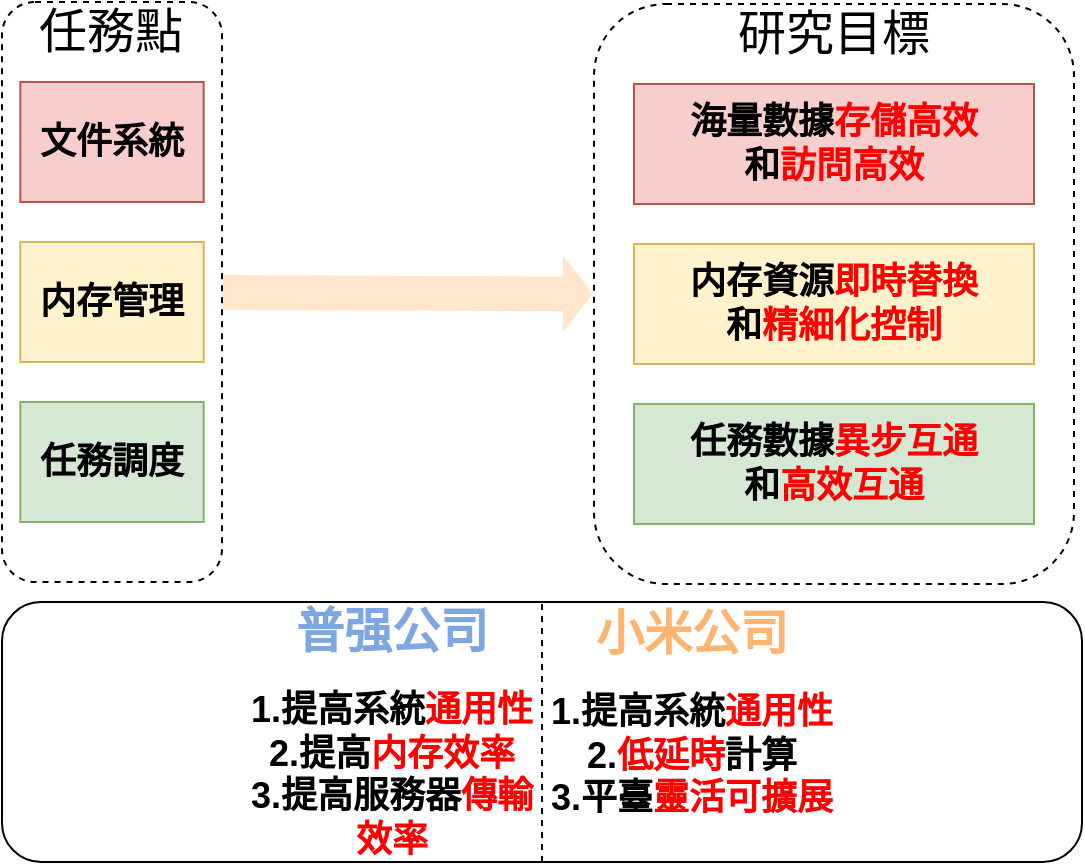 <mxfile version="21.3.0" type="github">
  <diagram name="第 1 页" id="VOPKgNMRvSXte2pSWkVX">
    <mxGraphModel dx="736" dy="453" grid="1" gridSize="10" guides="1" tooltips="1" connect="1" arrows="1" fold="1" page="1" pageScale="1" pageWidth="827" pageHeight="1169" math="0" shadow="0">
      <root>
        <mxCell id="0" />
        <mxCell id="1" parent="0" />
        <mxCell id="uBuLERP5Y8FP9kmEtXCN-1" value="" style="group" vertex="1" connectable="0" parent="1">
          <mxGeometry x="90" y="470" width="110" height="290" as="geometry" />
        </mxCell>
        <mxCell id="YM-pc2uRU4Drdpsct8SV-23" value="" style="rounded=1;whiteSpace=wrap;html=1;dashed=1;" parent="uBuLERP5Y8FP9kmEtXCN-1" vertex="1">
          <mxGeometry width="110" height="290" as="geometry" />
        </mxCell>
        <mxCell id="YM-pc2uRU4Drdpsct8SV-24" value="&lt;font style=&quot;font-size: 24px;&quot;&gt;任務點&lt;/font&gt;" style="text;html=1;strokeColor=none;fillColor=none;align=center;verticalAlign=middle;whiteSpace=wrap;rounded=0;" parent="uBuLERP5Y8FP9kmEtXCN-1" vertex="1">
          <mxGeometry x="14.47" width="81.05" height="30" as="geometry" />
        </mxCell>
        <mxCell id="YM-pc2uRU4Drdpsct8SV-25" value="&lt;font style=&quot;font-size: 18px;&quot;&gt;&lt;b&gt;文件系統&lt;/b&gt;&lt;/font&gt;" style="rounded=0;whiteSpace=wrap;html=1;fillColor=#f8cecc;strokeColor=#b85450;" parent="uBuLERP5Y8FP9kmEtXCN-1" vertex="1">
          <mxGeometry x="9.167" y="40" width="91.667" height="60" as="geometry" />
        </mxCell>
        <mxCell id="YM-pc2uRU4Drdpsct8SV-26" value="&lt;span style=&quot;font-size: 18px;&quot;&gt;&lt;b&gt;内存管理&lt;/b&gt;&lt;/span&gt;" style="rounded=0;whiteSpace=wrap;html=1;fillColor=#fff2cc;strokeColor=#d6b656;" parent="uBuLERP5Y8FP9kmEtXCN-1" vertex="1">
          <mxGeometry x="9.167" y="120" width="91.667" height="60" as="geometry" />
        </mxCell>
        <mxCell id="YM-pc2uRU4Drdpsct8SV-27" value="&lt;font style=&quot;font-size: 18px;&quot;&gt;&lt;b&gt;任務調度&lt;/b&gt;&lt;/font&gt;" style="rounded=0;whiteSpace=wrap;html=1;fillColor=#d5e8d4;strokeColor=#82b366;" parent="uBuLERP5Y8FP9kmEtXCN-1" vertex="1">
          <mxGeometry x="9.167" y="200" width="91.667" height="60" as="geometry" />
        </mxCell>
        <mxCell id="uBuLERP5Y8FP9kmEtXCN-2" value="" style="group;rounded=1;" vertex="1" connectable="0" parent="1">
          <mxGeometry x="386" y="471" width="240" height="290" as="geometry" />
        </mxCell>
        <mxCell id="YM-pc2uRU4Drdpsct8SV-30" value="" style="rounded=1;whiteSpace=wrap;html=1;fillColor=#FFFFFF;dashed=1;" parent="uBuLERP5Y8FP9kmEtXCN-2" vertex="1">
          <mxGeometry width="240" height="290" as="geometry" />
        </mxCell>
        <mxCell id="YM-pc2uRU4Drdpsct8SV-31" value="&lt;span style=&quot;font-size: 24px;&quot;&gt;研究目標&lt;/span&gt;" style="text;html=1;strokeColor=none;fillColor=none;align=center;verticalAlign=middle;whiteSpace=wrap;rounded=0;" parent="uBuLERP5Y8FP9kmEtXCN-2" vertex="1">
          <mxGeometry x="70" width="100" height="30" as="geometry" />
        </mxCell>
        <mxCell id="YM-pc2uRU4Drdpsct8SV-32" value="&lt;font style=&quot;font-size: 18px;&quot;&gt;&lt;b style=&quot;border-color: var(--border-color);&quot;&gt;海量數據&lt;/b&gt;&lt;b&gt;&lt;font color=&quot;#ff0000&quot;&gt;存儲高效&lt;/font&gt;&lt;br&gt;和&lt;font color=&quot;#ff0000&quot;&gt;訪問高效&lt;/font&gt;&lt;/b&gt;&lt;/font&gt;" style="rounded=0;whiteSpace=wrap;html=1;fillColor=#f8cecc;strokeColor=#b85450;" parent="uBuLERP5Y8FP9kmEtXCN-2" vertex="1">
          <mxGeometry x="20" y="40" width="200" height="60" as="geometry" />
        </mxCell>
        <mxCell id="YM-pc2uRU4Drdpsct8SV-33" value="&lt;font style=&quot;font-size: 18px;&quot;&gt;&lt;b style=&quot;border-color: var(--border-color);&quot;&gt;&lt;b style=&quot;border-color: var(--border-color);&quot;&gt;内存資源&lt;/b&gt;&lt;font color=&quot;#ff0000&quot;&gt;即時替換&lt;/font&gt;&lt;br&gt;&lt;/b&gt;&lt;b&gt;和&lt;font color=&quot;#ff0000&quot;&gt;精細化控制&lt;/font&gt;&lt;br&gt;&lt;/b&gt;&lt;/font&gt;" style="rounded=0;whiteSpace=wrap;html=1;fillColor=#fff2cc;strokeColor=#d6b656;" parent="uBuLERP5Y8FP9kmEtXCN-2" vertex="1">
          <mxGeometry x="20" y="120" width="200" height="60" as="geometry" />
        </mxCell>
        <mxCell id="YM-pc2uRU4Drdpsct8SV-34" value="&lt;font style=&quot;font-size: 18px;&quot;&gt;&lt;b&gt;任務數據&lt;font color=&quot;#ff0000&quot;&gt;異步互通&lt;/font&gt;&lt;br&gt;和&lt;font color=&quot;#ff0000&quot;&gt;高效互通&lt;/font&gt;&lt;/b&gt;&lt;/font&gt;" style="rounded=0;whiteSpace=wrap;html=1;fillColor=#d5e8d4;strokeColor=#82b366;" parent="uBuLERP5Y8FP9kmEtXCN-2" vertex="1">
          <mxGeometry x="20" y="200" width="200" height="60" as="geometry" />
        </mxCell>
        <mxCell id="uBuLERP5Y8FP9kmEtXCN-8" value="" style="shape=flexArrow;endArrow=classic;html=1;rounded=0;width=17.391;endSize=4.67;fillColor=#ffe6cc;strokeColor=none;entryX=0;entryY=0.5;entryDx=0;entryDy=0;" edge="1" parent="1" source="YM-pc2uRU4Drdpsct8SV-23" target="YM-pc2uRU4Drdpsct8SV-30">
          <mxGeometry width="50" height="50" relative="1" as="geometry">
            <mxPoint x="210" y="620" as="sourcePoint" />
            <mxPoint x="320" y="620" as="targetPoint" />
          </mxGeometry>
        </mxCell>
        <mxCell id="uBuLERP5Y8FP9kmEtXCN-9" value="" style="rounded=1;whiteSpace=wrap;html=1;" vertex="1" parent="1">
          <mxGeometry x="90" y="770" width="540" height="130" as="geometry" />
        </mxCell>
        <mxCell id="uBuLERP5Y8FP9kmEtXCN-12" value="" style="endArrow=none;html=1;rounded=0;entryX=0.5;entryY=0;entryDx=0;entryDy=0;exitX=0.5;exitY=1;exitDx=0;exitDy=0;dashed=1;" edge="1" parent="1" source="uBuLERP5Y8FP9kmEtXCN-9" target="uBuLERP5Y8FP9kmEtXCN-9">
          <mxGeometry width="50" height="50" relative="1" as="geometry">
            <mxPoint x="330" y="880" as="sourcePoint" />
            <mxPoint x="380" y="830" as="targetPoint" />
          </mxGeometry>
        </mxCell>
        <mxCell id="uBuLERP5Y8FP9kmEtXCN-14" value="&lt;font style=&quot;&quot;&gt;&lt;b style=&quot;&quot;&gt;&lt;font style=&quot;font-size: 24px;&quot; color=&quot;#7ea6e0&quot;&gt;普强公司&lt;br&gt;&lt;/font&gt;&lt;/b&gt;&lt;br&gt;&lt;b&gt;&lt;span style=&quot;font-size: 18px;&quot;&gt;1.提高系統&lt;font color=&quot;#ff0000&quot;&gt;通用性&lt;/font&gt;&lt;/span&gt;&lt;br&gt;&lt;span style=&quot;font-size: 18px;&quot;&gt;2.提高&lt;font color=&quot;#ff0000&quot;&gt;内存效率&lt;/font&gt;&lt;/span&gt;&lt;br&gt;&lt;span style=&quot;font-size: 18px;&quot;&gt;3.提高服務器&lt;font color=&quot;#ff0000&quot;&gt;傳輸效率&lt;/font&gt;&lt;/span&gt;&lt;/b&gt;&lt;/font&gt;" style="text;html=1;strokeColor=none;fillColor=none;align=center;verticalAlign=middle;whiteSpace=wrap;rounded=0;" vertex="1" parent="1">
          <mxGeometry x="210" y="770" width="150" height="130" as="geometry" />
        </mxCell>
        <mxCell id="uBuLERP5Y8FP9kmEtXCN-15" value="&lt;font style=&quot;&quot;&gt;&lt;b style=&quot;&quot;&gt;&lt;font style=&quot;font-size: 24px;&quot; color=&quot;#ffb570&quot;&gt;小米公司&lt;br&gt;&lt;/font&gt;&lt;/b&gt;&lt;br&gt;&lt;b&gt;&lt;span style=&quot;font-size: 18px;&quot;&gt;1.提高系統&lt;font color=&quot;#ff0000&quot;&gt;通用性&lt;/font&gt;&lt;/span&gt;&lt;br&gt;&lt;span style=&quot;font-size: 18px;&quot;&gt;2.&lt;font color=&quot;#ff0000&quot;&gt;低延時&lt;/font&gt;計算&lt;/span&gt;&lt;br&gt;&lt;span style=&quot;font-size: 18px;&quot;&gt;3.平臺&lt;font color=&quot;#ff0000&quot;&gt;靈活可擴展&lt;/font&gt;&lt;/span&gt;&lt;/b&gt;&lt;br&gt;&lt;font size=&quot;3&quot;&gt;&amp;nbsp;&lt;/font&gt;&lt;br&gt;&lt;/font&gt;" style="text;html=1;strokeColor=none;fillColor=none;align=center;verticalAlign=middle;whiteSpace=wrap;rounded=0;" vertex="1" parent="1">
          <mxGeometry x="360" y="770" width="150" height="130" as="geometry" />
        </mxCell>
      </root>
    </mxGraphModel>
  </diagram>
</mxfile>
